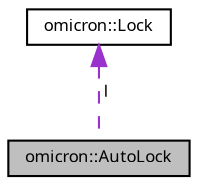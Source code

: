 digraph "omicron::AutoLock"
{
  bgcolor="transparent";
  edge [fontname="FreeSans.ttf",fontsize="8",labelfontname="FreeSans.ttf",labelfontsize="8"];
  node [fontname="FreeSans.ttf",fontsize="8",shape=record];
  Node1 [label="omicron::AutoLock",height=0.2,width=0.4,color="black", fillcolor="grey75", style="filled", fontcolor="black"];
  Node2 -> Node1 [dir="back",color="darkorchid3",fontsize="8",style="dashed",label=" l" ,fontname="FreeSans.ttf"];
  Node2 [label="omicron::Lock",height=0.2,width=0.4,color="black",URL="$classomicron_1_1_lock.html"];
}

